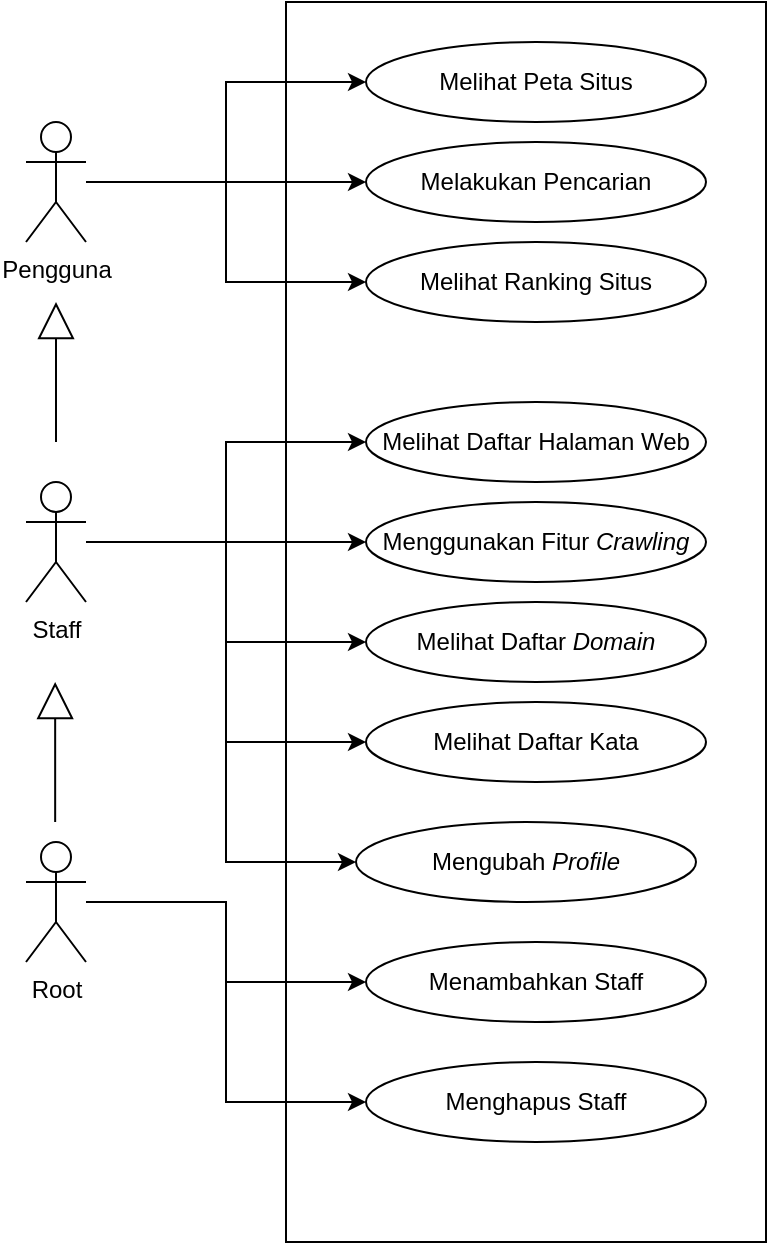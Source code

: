 <mxfile version="22.1.18" type="device">
  <diagram name="Page-1" id="Iu4b7SxwuUeUU_e3lEGw">
    <mxGraphModel dx="1600" dy="836" grid="1" gridSize="10" guides="1" tooltips="1" connect="1" arrows="1" fold="1" page="1" pageScale="1" pageWidth="850" pageHeight="1100" math="0" shadow="0">
      <root>
        <mxCell id="0" />
        <mxCell id="1" parent="0" />
        <mxCell id="lu4thm8GTgOJuo7hXUzR-1" value="" style="rounded=0;whiteSpace=wrap;html=1;" vertex="1" parent="1">
          <mxGeometry x="280" width="240" height="620" as="geometry" />
        </mxCell>
        <mxCell id="lu4thm8GTgOJuo7hXUzR-2" value="Melakukan Pencarian" style="ellipse;whiteSpace=wrap;html=1;" vertex="1" parent="1">
          <mxGeometry x="320" y="70" width="170" height="40" as="geometry" />
        </mxCell>
        <mxCell id="lu4thm8GTgOJuo7hXUzR-3" value="Melihat Ranking Situs" style="ellipse;whiteSpace=wrap;html=1;" vertex="1" parent="1">
          <mxGeometry x="320" y="120" width="170" height="40" as="geometry" />
        </mxCell>
        <mxCell id="lu4thm8GTgOJuo7hXUzR-5" style="edgeStyle=orthogonalEdgeStyle;rounded=0;orthogonalLoop=1;jettySize=auto;html=1;entryX=0;entryY=0.5;entryDx=0;entryDy=0;" edge="1" parent="1" source="lu4thm8GTgOJuo7hXUzR-4" target="lu4thm8GTgOJuo7hXUzR-2">
          <mxGeometry relative="1" as="geometry" />
        </mxCell>
        <mxCell id="lu4thm8GTgOJuo7hXUzR-6" style="edgeStyle=orthogonalEdgeStyle;rounded=0;orthogonalLoop=1;jettySize=auto;html=1;" edge="1" parent="1" source="lu4thm8GTgOJuo7hXUzR-4" target="lu4thm8GTgOJuo7hXUzR-3">
          <mxGeometry relative="1" as="geometry" />
        </mxCell>
        <mxCell id="lu4thm8GTgOJuo7hXUzR-12" style="edgeStyle=orthogonalEdgeStyle;rounded=0;orthogonalLoop=1;jettySize=auto;html=1;" edge="1" parent="1" source="lu4thm8GTgOJuo7hXUzR-4" target="lu4thm8GTgOJuo7hXUzR-11">
          <mxGeometry relative="1" as="geometry" />
        </mxCell>
        <mxCell id="lu4thm8GTgOJuo7hXUzR-4" value="Pengguna" style="shape=umlActor;verticalLabelPosition=bottom;verticalAlign=top;html=1;outlineConnect=0;" vertex="1" parent="1">
          <mxGeometry x="150" y="60" width="30" height="60" as="geometry" />
        </mxCell>
        <mxCell id="lu4thm8GTgOJuo7hXUzR-14" style="edgeStyle=orthogonalEdgeStyle;rounded=0;orthogonalLoop=1;jettySize=auto;html=1;entryX=0;entryY=0.5;entryDx=0;entryDy=0;" edge="1" parent="1" source="lu4thm8GTgOJuo7hXUzR-9" target="lu4thm8GTgOJuo7hXUzR-13">
          <mxGeometry relative="1" as="geometry" />
        </mxCell>
        <mxCell id="lu4thm8GTgOJuo7hXUzR-19" style="edgeStyle=orthogonalEdgeStyle;rounded=0;orthogonalLoop=1;jettySize=auto;html=1;entryX=0;entryY=0.5;entryDx=0;entryDy=0;" edge="1" parent="1" source="lu4thm8GTgOJuo7hXUzR-9" target="lu4thm8GTgOJuo7hXUzR-15">
          <mxGeometry relative="1" as="geometry" />
        </mxCell>
        <mxCell id="lu4thm8GTgOJuo7hXUzR-20" style="edgeStyle=orthogonalEdgeStyle;rounded=0;orthogonalLoop=1;jettySize=auto;html=1;" edge="1" parent="1" source="lu4thm8GTgOJuo7hXUzR-9" target="lu4thm8GTgOJuo7hXUzR-16">
          <mxGeometry relative="1" as="geometry" />
        </mxCell>
        <mxCell id="lu4thm8GTgOJuo7hXUzR-21" style="edgeStyle=orthogonalEdgeStyle;rounded=0;orthogonalLoop=1;jettySize=auto;html=1;entryX=0;entryY=0.5;entryDx=0;entryDy=0;" edge="1" parent="1" source="lu4thm8GTgOJuo7hXUzR-9" target="lu4thm8GTgOJuo7hXUzR-17">
          <mxGeometry relative="1" as="geometry" />
        </mxCell>
        <mxCell id="lu4thm8GTgOJuo7hXUzR-30" style="edgeStyle=orthogonalEdgeStyle;rounded=0;orthogonalLoop=1;jettySize=auto;html=1;entryX=0;entryY=0.5;entryDx=0;entryDy=0;" edge="1" parent="1" source="lu4thm8GTgOJuo7hXUzR-9" target="lu4thm8GTgOJuo7hXUzR-29">
          <mxGeometry relative="1" as="geometry">
            <Array as="points">
              <mxPoint x="250" y="270" />
              <mxPoint x="250" y="430" />
            </Array>
          </mxGeometry>
        </mxCell>
        <mxCell id="lu4thm8GTgOJuo7hXUzR-9" value="Staff" style="shape=umlActor;verticalLabelPosition=bottom;verticalAlign=top;html=1;outlineConnect=0;" vertex="1" parent="1">
          <mxGeometry x="150" y="240" width="30" height="60" as="geometry" />
        </mxCell>
        <mxCell id="lu4thm8GTgOJuo7hXUzR-10" value="" style="endArrow=block;endSize=16;endFill=0;html=1;rounded=0;" edge="1" parent="1">
          <mxGeometry width="160" relative="1" as="geometry">
            <mxPoint x="165" y="220" as="sourcePoint" />
            <mxPoint x="165" y="150" as="targetPoint" />
          </mxGeometry>
        </mxCell>
        <mxCell id="lu4thm8GTgOJuo7hXUzR-11" value="Melihat Peta Situs" style="ellipse;whiteSpace=wrap;html=1;" vertex="1" parent="1">
          <mxGeometry x="320" y="20" width="170" height="40" as="geometry" />
        </mxCell>
        <mxCell id="lu4thm8GTgOJuo7hXUzR-13" value="Melihat Daftar Halaman Web" style="ellipse;whiteSpace=wrap;html=1;" vertex="1" parent="1">
          <mxGeometry x="320" y="200" width="170" height="40" as="geometry" />
        </mxCell>
        <mxCell id="lu4thm8GTgOJuo7hXUzR-15" value="Menggunakan Fitur&amp;nbsp;&lt;i&gt;Crawling&lt;/i&gt;" style="ellipse;whiteSpace=wrap;html=1;" vertex="1" parent="1">
          <mxGeometry x="320" y="250" width="170" height="40" as="geometry" />
        </mxCell>
        <mxCell id="lu4thm8GTgOJuo7hXUzR-16" value="Melihat Daftar &lt;i&gt;Domain&lt;/i&gt;" style="ellipse;whiteSpace=wrap;html=1;" vertex="1" parent="1">
          <mxGeometry x="320" y="300" width="170" height="40" as="geometry" />
        </mxCell>
        <mxCell id="lu4thm8GTgOJuo7hXUzR-17" value="Melihat Daftar Kata" style="ellipse;whiteSpace=wrap;html=1;" vertex="1" parent="1">
          <mxGeometry x="320" y="350" width="170" height="40" as="geometry" />
        </mxCell>
        <mxCell id="lu4thm8GTgOJuo7hXUzR-26" style="edgeStyle=orthogonalEdgeStyle;rounded=0;orthogonalLoop=1;jettySize=auto;html=1;" edge="1" parent="1" source="lu4thm8GTgOJuo7hXUzR-22" target="lu4thm8GTgOJuo7hXUzR-24">
          <mxGeometry relative="1" as="geometry" />
        </mxCell>
        <mxCell id="lu4thm8GTgOJuo7hXUzR-27" style="edgeStyle=orthogonalEdgeStyle;rounded=0;orthogonalLoop=1;jettySize=auto;html=1;entryX=0;entryY=0.5;entryDx=0;entryDy=0;" edge="1" parent="1" source="lu4thm8GTgOJuo7hXUzR-22" target="lu4thm8GTgOJuo7hXUzR-25">
          <mxGeometry relative="1" as="geometry" />
        </mxCell>
        <mxCell id="lu4thm8GTgOJuo7hXUzR-22" value="Root" style="shape=umlActor;verticalLabelPosition=bottom;verticalAlign=top;html=1;outlineConnect=0;" vertex="1" parent="1">
          <mxGeometry x="150" y="420" width="30" height="60" as="geometry" />
        </mxCell>
        <mxCell id="lu4thm8GTgOJuo7hXUzR-23" value="" style="endArrow=block;endSize=16;endFill=0;html=1;rounded=0;" edge="1" parent="1">
          <mxGeometry width="160" relative="1" as="geometry">
            <mxPoint x="164.58" y="410" as="sourcePoint" />
            <mxPoint x="164.58" y="340" as="targetPoint" />
          </mxGeometry>
        </mxCell>
        <mxCell id="lu4thm8GTgOJuo7hXUzR-24" value="Menambahkan Staff" style="ellipse;whiteSpace=wrap;html=1;" vertex="1" parent="1">
          <mxGeometry x="320" y="470" width="170" height="40" as="geometry" />
        </mxCell>
        <mxCell id="lu4thm8GTgOJuo7hXUzR-25" value="Menghapus Staff" style="ellipse;whiteSpace=wrap;html=1;" vertex="1" parent="1">
          <mxGeometry x="320" y="530" width="170" height="40" as="geometry" />
        </mxCell>
        <mxCell id="lu4thm8GTgOJuo7hXUzR-29" value="Mengubah &lt;i&gt;Profile&lt;/i&gt;" style="ellipse;whiteSpace=wrap;html=1;" vertex="1" parent="1">
          <mxGeometry x="315" y="410" width="170" height="40" as="geometry" />
        </mxCell>
      </root>
    </mxGraphModel>
  </diagram>
</mxfile>
